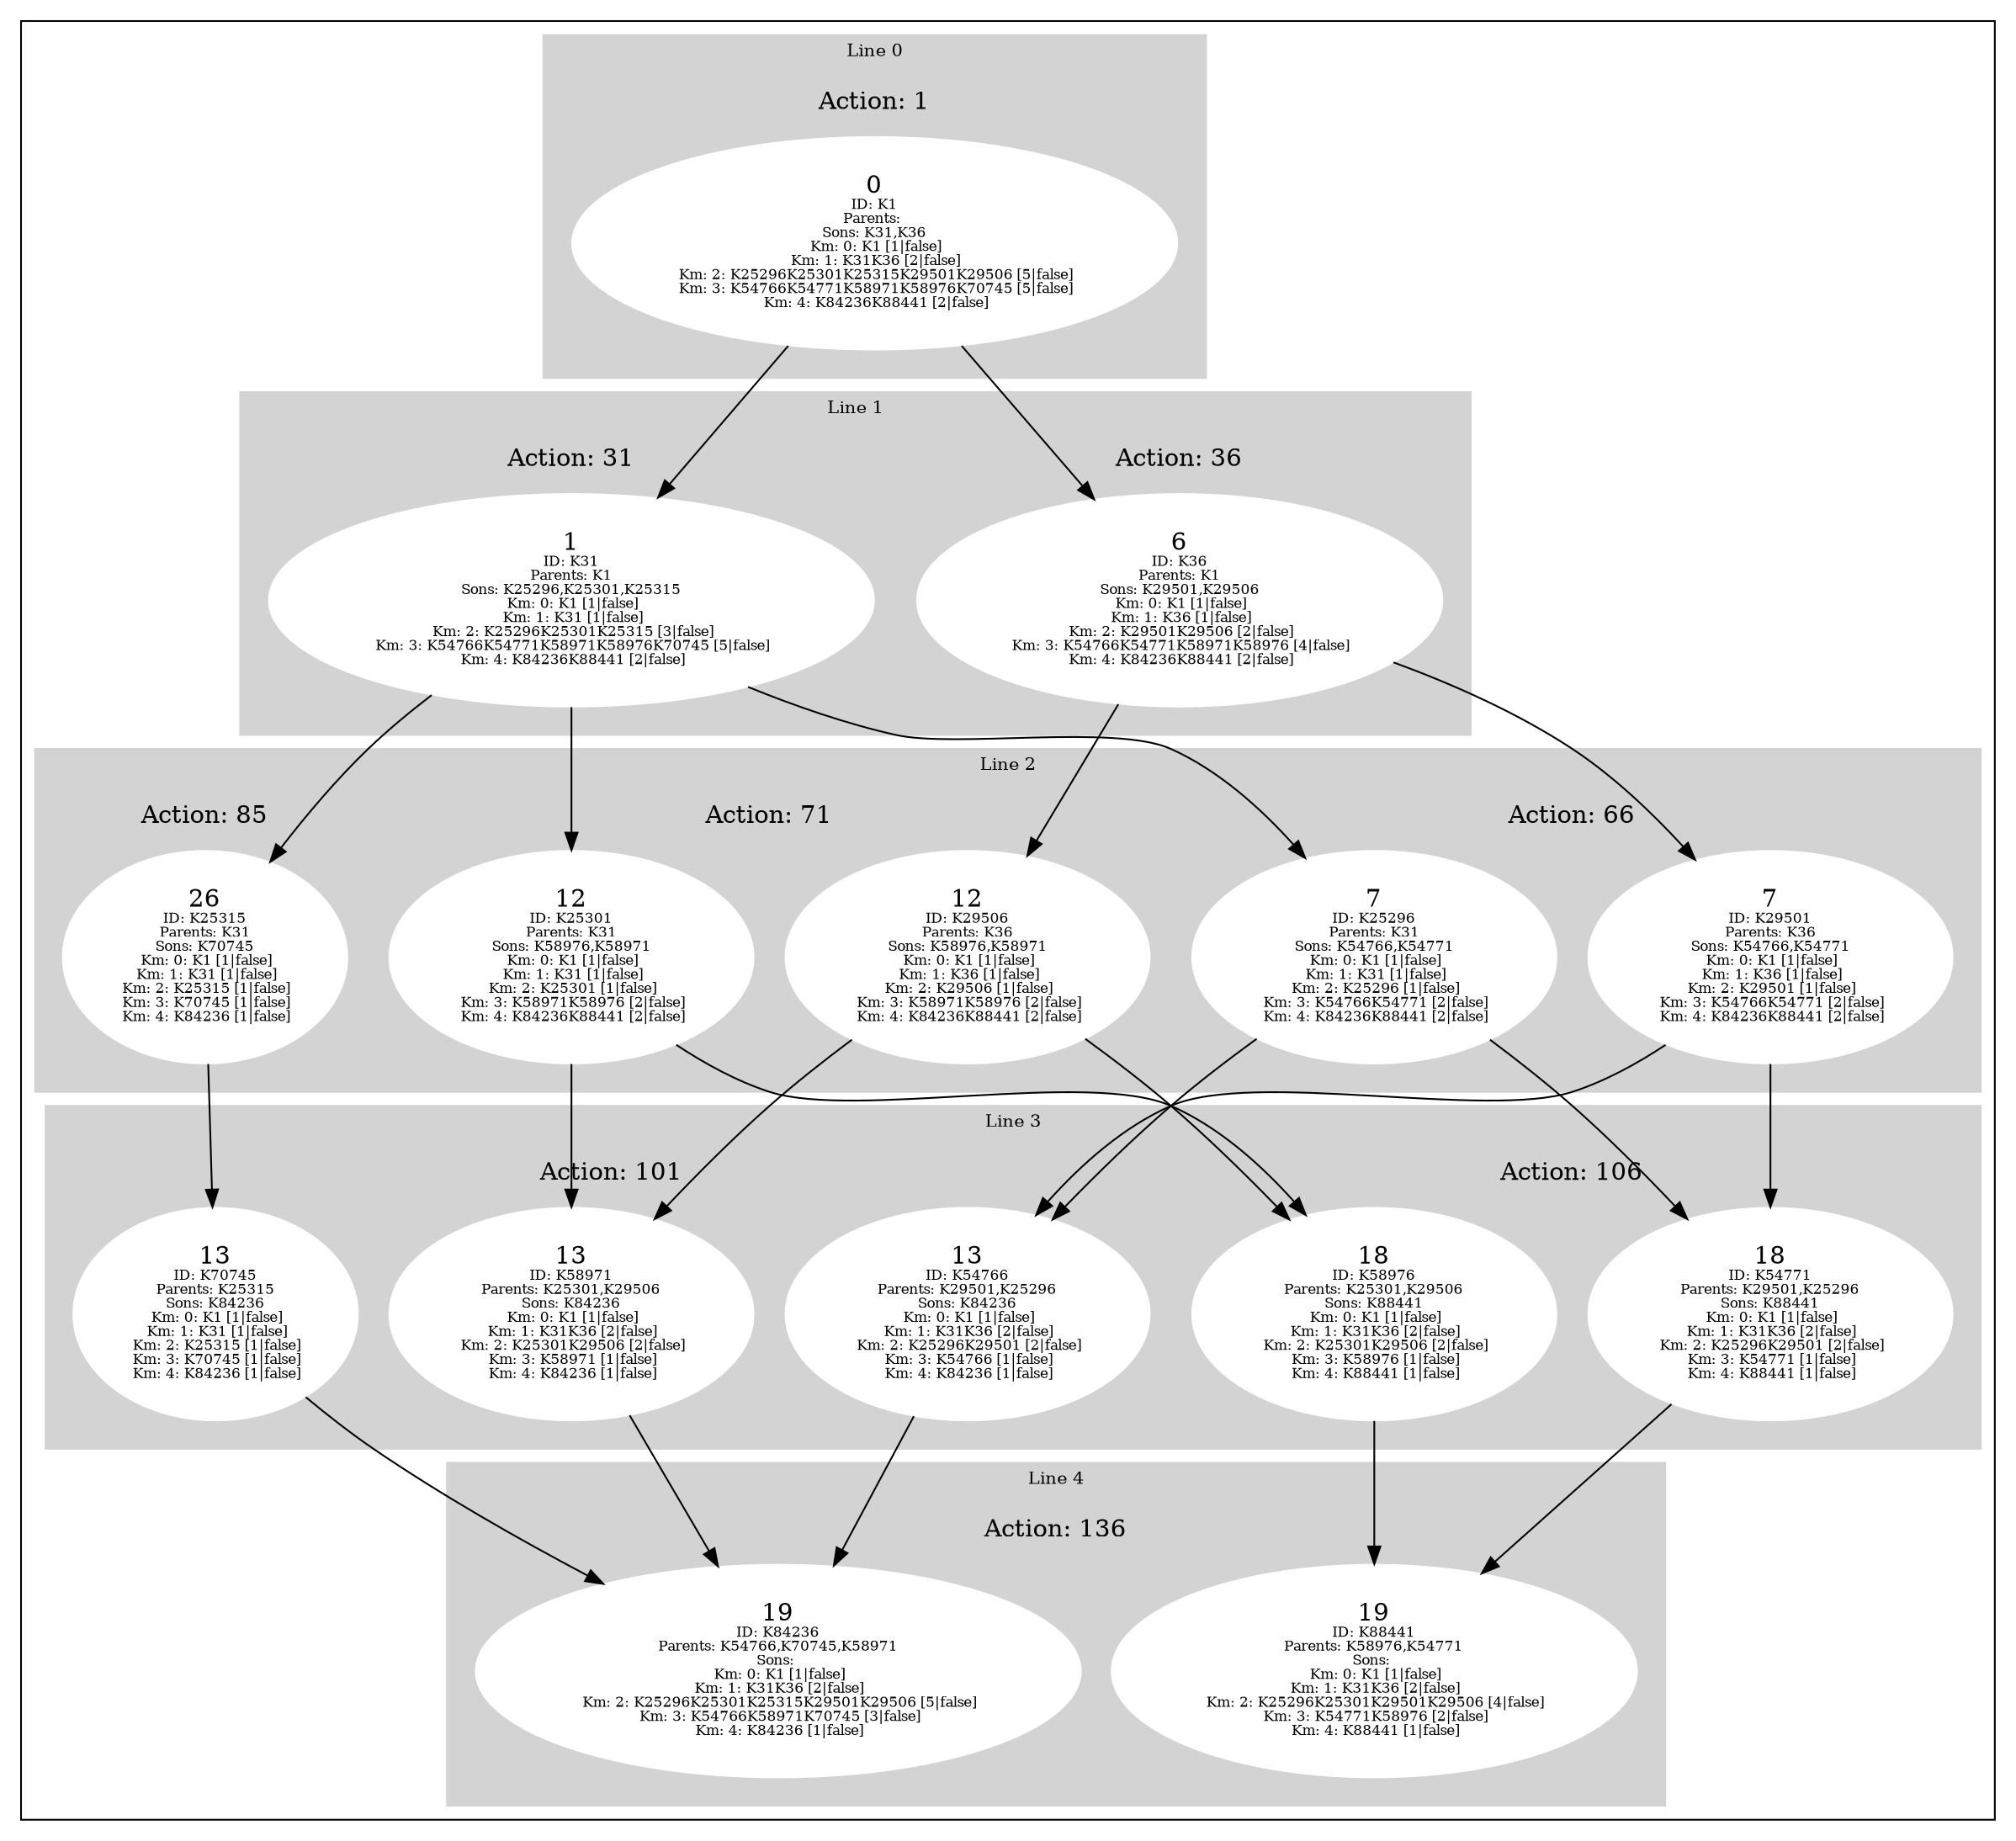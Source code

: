 digraph G {
subgraph cluster_info {
        subgraph cluster_0 {
        style=filled;
        color=lightgrey;
        node [style=filled,color=white];
        subgraph cluster_act_1 {
label = "Action: 1"step_K1 [label=<0<BR /><FONT POINT-SIZE="8">ID: K1</FONT><BR /><FONT POINT-SIZE="8">Parents: </FONT><BR /><FONT POINT-SIZE="8">Sons: K31,K36</FONT><BR /><FONT POINT-SIZE="8"> Km: 0: K1 [1|false]</FONT><BR /><FONT POINT-SIZE="8"> Km: 1: K31K36 [2|false]</FONT><BR /><FONT POINT-SIZE="8"> Km: 2: K25296K25301K25315K29501K29506 [5|false]</FONT><BR /><FONT POINT-SIZE="8"> Km: 3: K54766K54771K58971K58976K70745 [5|false]</FONT><BR /><FONT POINT-SIZE="8"> Km: 4: K84236K88441 [2|false]</FONT>>]
}

        fontsize="10"
        label = "Line 0";
        }

        subgraph cluster_4 {
        style=filled;
        color=lightgrey;
        node [style=filled,color=white];
        subgraph cluster_act_136 {
label = "Action: 136"step_K88441 [label=<19<BR /><FONT POINT-SIZE="8">ID: K88441</FONT><BR /><FONT POINT-SIZE="8">Parents: K58976,K54771</FONT><BR /><FONT POINT-SIZE="8">Sons: </FONT><BR /><FONT POINT-SIZE="8"> Km: 0: K1 [1|false]</FONT><BR /><FONT POINT-SIZE="8"> Km: 1: K31K36 [2|false]</FONT><BR /><FONT POINT-SIZE="8"> Km: 2: K25296K25301K29501K29506 [4|false]</FONT><BR /><FONT POINT-SIZE="8"> Km: 3: K54771K58976 [2|false]</FONT><BR /><FONT POINT-SIZE="8"> Km: 4: K88441 [1|false]</FONT>>]
step_K84236 [label=<19<BR /><FONT POINT-SIZE="8">ID: K84236</FONT><BR /><FONT POINT-SIZE="8">Parents: K54766,K70745,K58971</FONT><BR /><FONT POINT-SIZE="8">Sons: </FONT><BR /><FONT POINT-SIZE="8"> Km: 0: K1 [1|false]</FONT><BR /><FONT POINT-SIZE="8"> Km: 1: K31K36 [2|false]</FONT><BR /><FONT POINT-SIZE="8"> Km: 2: K25296K25301K25315K29501K29506 [5|false]</FONT><BR /><FONT POINT-SIZE="8"> Km: 3: K54766K58971K70745 [3|false]</FONT><BR /><FONT POINT-SIZE="8"> Km: 4: K84236 [1|false]</FONT>>]
}
subgraph cluster_act_136 {
label = "Action: 136"step_K88441 [label=<19<BR /><FONT POINT-SIZE="8">ID: K88441</FONT><BR /><FONT POINT-SIZE="8">Parents: K58976,K54771</FONT><BR /><FONT POINT-SIZE="8">Sons: </FONT><BR /><FONT POINT-SIZE="8"> Km: 0: K1 [1|false]</FONT><BR /><FONT POINT-SIZE="8"> Km: 1: K31K36 [2|false]</FONT><BR /><FONT POINT-SIZE="8"> Km: 2: K25296K25301K29501K29506 [4|false]</FONT><BR /><FONT POINT-SIZE="8"> Km: 3: K54771K58976 [2|false]</FONT><BR /><FONT POINT-SIZE="8"> Km: 4: K88441 [1|false]</FONT>>]
step_K84236 [label=<19<BR /><FONT POINT-SIZE="8">ID: K84236</FONT><BR /><FONT POINT-SIZE="8">Parents: K54766,K70745,K58971</FONT><BR /><FONT POINT-SIZE="8">Sons: </FONT><BR /><FONT POINT-SIZE="8"> Km: 0: K1 [1|false]</FONT><BR /><FONT POINT-SIZE="8"> Km: 1: K31K36 [2|false]</FONT><BR /><FONT POINT-SIZE="8"> Km: 2: K25296K25301K25315K29501K29506 [5|false]</FONT><BR /><FONT POINT-SIZE="8"> Km: 3: K54766K58971K70745 [3|false]</FONT><BR /><FONT POINT-SIZE="8"> Km: 4: K84236 [1|false]</FONT>>]
}

        fontsize="10"
        label = "Line 4";
        }

        subgraph cluster_2 {
        style=filled;
        color=lightgrey;
        node [style=filled,color=white];
        subgraph cluster_act_66 {
label = "Action: 66"step_K29501 [label=<7<BR /><FONT POINT-SIZE="8">ID: K29501</FONT><BR /><FONT POINT-SIZE="8">Parents: K36</FONT><BR /><FONT POINT-SIZE="8">Sons: K54766,K54771</FONT><BR /><FONT POINT-SIZE="8"> Km: 0: K1 [1|false]</FONT><BR /><FONT POINT-SIZE="8"> Km: 1: K36 [1|false]</FONT><BR /><FONT POINT-SIZE="8"> Km: 2: K29501 [1|false]</FONT><BR /><FONT POINT-SIZE="8"> Km: 3: K54766K54771 [2|false]</FONT><BR /><FONT POINT-SIZE="8"> Km: 4: K84236K88441 [2|false]</FONT>>]
step_K25296 [label=<7<BR /><FONT POINT-SIZE="8">ID: K25296</FONT><BR /><FONT POINT-SIZE="8">Parents: K31</FONT><BR /><FONT POINT-SIZE="8">Sons: K54766,K54771</FONT><BR /><FONT POINT-SIZE="8"> Km: 0: K1 [1|false]</FONT><BR /><FONT POINT-SIZE="8"> Km: 1: K31 [1|false]</FONT><BR /><FONT POINT-SIZE="8"> Km: 2: K25296 [1|false]</FONT><BR /><FONT POINT-SIZE="8"> Km: 3: K54766K54771 [2|false]</FONT><BR /><FONT POINT-SIZE="8"> Km: 4: K84236K88441 [2|false]</FONT>>]
}
subgraph cluster_act_66 {
label = "Action: 66"step_K29501 [label=<7<BR /><FONT POINT-SIZE="8">ID: K29501</FONT><BR /><FONT POINT-SIZE="8">Parents: K36</FONT><BR /><FONT POINT-SIZE="8">Sons: K54766,K54771</FONT><BR /><FONT POINT-SIZE="8"> Km: 0: K1 [1|false]</FONT><BR /><FONT POINT-SIZE="8"> Km: 1: K36 [1|false]</FONT><BR /><FONT POINT-SIZE="8"> Km: 2: K29501 [1|false]</FONT><BR /><FONT POINT-SIZE="8"> Km: 3: K54766K54771 [2|false]</FONT><BR /><FONT POINT-SIZE="8"> Km: 4: K84236K88441 [2|false]</FONT>>]
step_K25296 [label=<7<BR /><FONT POINT-SIZE="8">ID: K25296</FONT><BR /><FONT POINT-SIZE="8">Parents: K31</FONT><BR /><FONT POINT-SIZE="8">Sons: K54766,K54771</FONT><BR /><FONT POINT-SIZE="8"> Km: 0: K1 [1|false]</FONT><BR /><FONT POINT-SIZE="8"> Km: 1: K31 [1|false]</FONT><BR /><FONT POINT-SIZE="8"> Km: 2: K25296 [1|false]</FONT><BR /><FONT POINT-SIZE="8"> Km: 3: K54766K54771 [2|false]</FONT><BR /><FONT POINT-SIZE="8"> Km: 4: K84236K88441 [2|false]</FONT>>]
}
subgraph cluster_act_71 {
label = "Action: 71"step_K25301 [label=<12<BR /><FONT POINT-SIZE="8">ID: K25301</FONT><BR /><FONT POINT-SIZE="8">Parents: K31</FONT><BR /><FONT POINT-SIZE="8">Sons: K58976,K58971</FONT><BR /><FONT POINT-SIZE="8"> Km: 0: K1 [1|false]</FONT><BR /><FONT POINT-SIZE="8"> Km: 1: K31 [1|false]</FONT><BR /><FONT POINT-SIZE="8"> Km: 2: K25301 [1|false]</FONT><BR /><FONT POINT-SIZE="8"> Km: 3: K58971K58976 [2|false]</FONT><BR /><FONT POINT-SIZE="8"> Km: 4: K84236K88441 [2|false]</FONT>>]
step_K29506 [label=<12<BR /><FONT POINT-SIZE="8">ID: K29506</FONT><BR /><FONT POINT-SIZE="8">Parents: K36</FONT><BR /><FONT POINT-SIZE="8">Sons: K58976,K58971</FONT><BR /><FONT POINT-SIZE="8"> Km: 0: K1 [1|false]</FONT><BR /><FONT POINT-SIZE="8"> Km: 1: K36 [1|false]</FONT><BR /><FONT POINT-SIZE="8"> Km: 2: K29506 [1|false]</FONT><BR /><FONT POINT-SIZE="8"> Km: 3: K58971K58976 [2|false]</FONT><BR /><FONT POINT-SIZE="8"> Km: 4: K84236K88441 [2|false]</FONT>>]
}
subgraph cluster_act_71 {
label = "Action: 71"step_K25301 [label=<12<BR /><FONT POINT-SIZE="8">ID: K25301</FONT><BR /><FONT POINT-SIZE="8">Parents: K31</FONT><BR /><FONT POINT-SIZE="8">Sons: K58976,K58971</FONT><BR /><FONT POINT-SIZE="8"> Km: 0: K1 [1|false]</FONT><BR /><FONT POINT-SIZE="8"> Km: 1: K31 [1|false]</FONT><BR /><FONT POINT-SIZE="8"> Km: 2: K25301 [1|false]</FONT><BR /><FONT POINT-SIZE="8"> Km: 3: K58971K58976 [2|false]</FONT><BR /><FONT POINT-SIZE="8"> Km: 4: K84236K88441 [2|false]</FONT>>]
step_K29506 [label=<12<BR /><FONT POINT-SIZE="8">ID: K29506</FONT><BR /><FONT POINT-SIZE="8">Parents: K36</FONT><BR /><FONT POINT-SIZE="8">Sons: K58976,K58971</FONT><BR /><FONT POINT-SIZE="8"> Km: 0: K1 [1|false]</FONT><BR /><FONT POINT-SIZE="8"> Km: 1: K36 [1|false]</FONT><BR /><FONT POINT-SIZE="8"> Km: 2: K29506 [1|false]</FONT><BR /><FONT POINT-SIZE="8"> Km: 3: K58971K58976 [2|false]</FONT><BR /><FONT POINT-SIZE="8"> Km: 4: K84236K88441 [2|false]</FONT>>]
}
subgraph cluster_act_85 {
label = "Action: 85"step_K25315 [label=<26<BR /><FONT POINT-SIZE="8">ID: K25315</FONT><BR /><FONT POINT-SIZE="8">Parents: K31</FONT><BR /><FONT POINT-SIZE="8">Sons: K70745</FONT><BR /><FONT POINT-SIZE="8"> Km: 0: K1 [1|false]</FONT><BR /><FONT POINT-SIZE="8"> Km: 1: K31 [1|false]</FONT><BR /><FONT POINT-SIZE="8"> Km: 2: K25315 [1|false]</FONT><BR /><FONT POINT-SIZE="8"> Km: 3: K70745 [1|false]</FONT><BR /><FONT POINT-SIZE="8"> Km: 4: K84236 [1|false]</FONT>>]
}

        fontsize="10"
        label = "Line 2";
        }

        subgraph cluster_3 {
        style=filled;
        color=lightgrey;
        node [style=filled,color=white];
        subgraph cluster_act_101 {
label = "Action: 101"step_K54766 [label=<13<BR /><FONT POINT-SIZE="8">ID: K54766</FONT><BR /><FONT POINT-SIZE="8">Parents: K29501,K25296</FONT><BR /><FONT POINT-SIZE="8">Sons: K84236</FONT><BR /><FONT POINT-SIZE="8"> Km: 0: K1 [1|false]</FONT><BR /><FONT POINT-SIZE="8"> Km: 1: K31K36 [2|false]</FONT><BR /><FONT POINT-SIZE="8"> Km: 2: K25296K29501 [2|false]</FONT><BR /><FONT POINT-SIZE="8"> Km: 3: K54766 [1|false]</FONT><BR /><FONT POINT-SIZE="8"> Km: 4: K84236 [1|false]</FONT>>]
step_K70745 [label=<13<BR /><FONT POINT-SIZE="8">ID: K70745</FONT><BR /><FONT POINT-SIZE="8">Parents: K25315</FONT><BR /><FONT POINT-SIZE="8">Sons: K84236</FONT><BR /><FONT POINT-SIZE="8"> Km: 0: K1 [1|false]</FONT><BR /><FONT POINT-SIZE="8"> Km: 1: K31 [1|false]</FONT><BR /><FONT POINT-SIZE="8"> Km: 2: K25315 [1|false]</FONT><BR /><FONT POINT-SIZE="8"> Km: 3: K70745 [1|false]</FONT><BR /><FONT POINT-SIZE="8"> Km: 4: K84236 [1|false]</FONT>>]
step_K58971 [label=<13<BR /><FONT POINT-SIZE="8">ID: K58971</FONT><BR /><FONT POINT-SIZE="8">Parents: K25301,K29506</FONT><BR /><FONT POINT-SIZE="8">Sons: K84236</FONT><BR /><FONT POINT-SIZE="8"> Km: 0: K1 [1|false]</FONT><BR /><FONT POINT-SIZE="8"> Km: 1: K31K36 [2|false]</FONT><BR /><FONT POINT-SIZE="8"> Km: 2: K25301K29506 [2|false]</FONT><BR /><FONT POINT-SIZE="8"> Km: 3: K58971 [1|false]</FONT><BR /><FONT POINT-SIZE="8"> Km: 4: K84236 [1|false]</FONT>>]
}
subgraph cluster_act_101 {
label = "Action: 101"step_K54766 [label=<13<BR /><FONT POINT-SIZE="8">ID: K54766</FONT><BR /><FONT POINT-SIZE="8">Parents: K29501,K25296</FONT><BR /><FONT POINT-SIZE="8">Sons: K84236</FONT><BR /><FONT POINT-SIZE="8"> Km: 0: K1 [1|false]</FONT><BR /><FONT POINT-SIZE="8"> Km: 1: K31K36 [2|false]</FONT><BR /><FONT POINT-SIZE="8"> Km: 2: K25296K29501 [2|false]</FONT><BR /><FONT POINT-SIZE="8"> Km: 3: K54766 [1|false]</FONT><BR /><FONT POINT-SIZE="8"> Km: 4: K84236 [1|false]</FONT>>]
step_K70745 [label=<13<BR /><FONT POINT-SIZE="8">ID: K70745</FONT><BR /><FONT POINT-SIZE="8">Parents: K25315</FONT><BR /><FONT POINT-SIZE="8">Sons: K84236</FONT><BR /><FONT POINT-SIZE="8"> Km: 0: K1 [1|false]</FONT><BR /><FONT POINT-SIZE="8"> Km: 1: K31 [1|false]</FONT><BR /><FONT POINT-SIZE="8"> Km: 2: K25315 [1|false]</FONT><BR /><FONT POINT-SIZE="8"> Km: 3: K70745 [1|false]</FONT><BR /><FONT POINT-SIZE="8"> Km: 4: K84236 [1|false]</FONT>>]
step_K58971 [label=<13<BR /><FONT POINT-SIZE="8">ID: K58971</FONT><BR /><FONT POINT-SIZE="8">Parents: K25301,K29506</FONT><BR /><FONT POINT-SIZE="8">Sons: K84236</FONT><BR /><FONT POINT-SIZE="8"> Km: 0: K1 [1|false]</FONT><BR /><FONT POINT-SIZE="8"> Km: 1: K31K36 [2|false]</FONT><BR /><FONT POINT-SIZE="8"> Km: 2: K25301K29506 [2|false]</FONT><BR /><FONT POINT-SIZE="8"> Km: 3: K58971 [1|false]</FONT><BR /><FONT POINT-SIZE="8"> Km: 4: K84236 [1|false]</FONT>>]
}
subgraph cluster_act_106 {
label = "Action: 106"step_K58976 [label=<18<BR /><FONT POINT-SIZE="8">ID: K58976</FONT><BR /><FONT POINT-SIZE="8">Parents: K25301,K29506</FONT><BR /><FONT POINT-SIZE="8">Sons: K88441</FONT><BR /><FONT POINT-SIZE="8"> Km: 0: K1 [1|false]</FONT><BR /><FONT POINT-SIZE="8"> Km: 1: K31K36 [2|false]</FONT><BR /><FONT POINT-SIZE="8"> Km: 2: K25301K29506 [2|false]</FONT><BR /><FONT POINT-SIZE="8"> Km: 3: K58976 [1|false]</FONT><BR /><FONT POINT-SIZE="8"> Km: 4: K88441 [1|false]</FONT>>]
step_K54771 [label=<18<BR /><FONT POINT-SIZE="8">ID: K54771</FONT><BR /><FONT POINT-SIZE="8">Parents: K29501,K25296</FONT><BR /><FONT POINT-SIZE="8">Sons: K88441</FONT><BR /><FONT POINT-SIZE="8"> Km: 0: K1 [1|false]</FONT><BR /><FONT POINT-SIZE="8"> Km: 1: K31K36 [2|false]</FONT><BR /><FONT POINT-SIZE="8"> Km: 2: K25296K29501 [2|false]</FONT><BR /><FONT POINT-SIZE="8"> Km: 3: K54771 [1|false]</FONT><BR /><FONT POINT-SIZE="8"> Km: 4: K88441 [1|false]</FONT>>]
}
subgraph cluster_act_106 {
label = "Action: 106"step_K58976 [label=<18<BR /><FONT POINT-SIZE="8">ID: K58976</FONT><BR /><FONT POINT-SIZE="8">Parents: K25301,K29506</FONT><BR /><FONT POINT-SIZE="8">Sons: K88441</FONT><BR /><FONT POINT-SIZE="8"> Km: 0: K1 [1|false]</FONT><BR /><FONT POINT-SIZE="8"> Km: 1: K31K36 [2|false]</FONT><BR /><FONT POINT-SIZE="8"> Km: 2: K25301K29506 [2|false]</FONT><BR /><FONT POINT-SIZE="8"> Km: 3: K58976 [1|false]</FONT><BR /><FONT POINT-SIZE="8"> Km: 4: K88441 [1|false]</FONT>>]
step_K54771 [label=<18<BR /><FONT POINT-SIZE="8">ID: K54771</FONT><BR /><FONT POINT-SIZE="8">Parents: K29501,K25296</FONT><BR /><FONT POINT-SIZE="8">Sons: K88441</FONT><BR /><FONT POINT-SIZE="8"> Km: 0: K1 [1|false]</FONT><BR /><FONT POINT-SIZE="8"> Km: 1: K31K36 [2|false]</FONT><BR /><FONT POINT-SIZE="8"> Km: 2: K25296K29501 [2|false]</FONT><BR /><FONT POINT-SIZE="8"> Km: 3: K54771 [1|false]</FONT><BR /><FONT POINT-SIZE="8"> Km: 4: K88441 [1|false]</FONT>>]
}
subgraph cluster_act_101 {
label = "Action: 101"step_K54766 [label=<13<BR /><FONT POINT-SIZE="8">ID: K54766</FONT><BR /><FONT POINT-SIZE="8">Parents: K29501,K25296</FONT><BR /><FONT POINT-SIZE="8">Sons: K84236</FONT><BR /><FONT POINT-SIZE="8"> Km: 0: K1 [1|false]</FONT><BR /><FONT POINT-SIZE="8"> Km: 1: K31K36 [2|false]</FONT><BR /><FONT POINT-SIZE="8"> Km: 2: K25296K29501 [2|false]</FONT><BR /><FONT POINT-SIZE="8"> Km: 3: K54766 [1|false]</FONT><BR /><FONT POINT-SIZE="8"> Km: 4: K84236 [1|false]</FONT>>]
step_K70745 [label=<13<BR /><FONT POINT-SIZE="8">ID: K70745</FONT><BR /><FONT POINT-SIZE="8">Parents: K25315</FONT><BR /><FONT POINT-SIZE="8">Sons: K84236</FONT><BR /><FONT POINT-SIZE="8"> Km: 0: K1 [1|false]</FONT><BR /><FONT POINT-SIZE="8"> Km: 1: K31 [1|false]</FONT><BR /><FONT POINT-SIZE="8"> Km: 2: K25315 [1|false]</FONT><BR /><FONT POINT-SIZE="8"> Km: 3: K70745 [1|false]</FONT><BR /><FONT POINT-SIZE="8"> Km: 4: K84236 [1|false]</FONT>>]
step_K58971 [label=<13<BR /><FONT POINT-SIZE="8">ID: K58971</FONT><BR /><FONT POINT-SIZE="8">Parents: K25301,K29506</FONT><BR /><FONT POINT-SIZE="8">Sons: K84236</FONT><BR /><FONT POINT-SIZE="8"> Km: 0: K1 [1|false]</FONT><BR /><FONT POINT-SIZE="8"> Km: 1: K31K36 [2|false]</FONT><BR /><FONT POINT-SIZE="8"> Km: 2: K25301K29506 [2|false]</FONT><BR /><FONT POINT-SIZE="8"> Km: 3: K58971 [1|false]</FONT><BR /><FONT POINT-SIZE="8"> Km: 4: K84236 [1|false]</FONT>>]
}

        fontsize="10"
        label = "Line 3";
        }

        subgraph cluster_1 {
        style=filled;
        color=lightgrey;
        node [style=filled,color=white];
        subgraph cluster_act_31 {
label = "Action: 31"step_K31 [label=<1<BR /><FONT POINT-SIZE="8">ID: K31</FONT><BR /><FONT POINT-SIZE="8">Parents: K1</FONT><BR /><FONT POINT-SIZE="8">Sons: K25296,K25301,K25315</FONT><BR /><FONT POINT-SIZE="8"> Km: 0: K1 [1|false]</FONT><BR /><FONT POINT-SIZE="8"> Km: 1: K31 [1|false]</FONT><BR /><FONT POINT-SIZE="8"> Km: 2: K25296K25301K25315 [3|false]</FONT><BR /><FONT POINT-SIZE="8"> Km: 3: K54766K54771K58971K58976K70745 [5|false]</FONT><BR /><FONT POINT-SIZE="8"> Km: 4: K84236K88441 [2|false]</FONT>>]
}
subgraph cluster_act_36 {
label = "Action: 36"step_K36 [label=<6<BR /><FONT POINT-SIZE="8">ID: K36</FONT><BR /><FONT POINT-SIZE="8">Parents: K1</FONT><BR /><FONT POINT-SIZE="8">Sons: K29501,K29506</FONT><BR /><FONT POINT-SIZE="8"> Km: 0: K1 [1|false]</FONT><BR /><FONT POINT-SIZE="8"> Km: 1: K36 [1|false]</FONT><BR /><FONT POINT-SIZE="8"> Km: 2: K29501K29506 [2|false]</FONT><BR /><FONT POINT-SIZE="8"> Km: 3: K54766K54771K58971K58976 [4|false]</FONT><BR /><FONT POINT-SIZE="8"> Km: 4: K84236K88441 [2|false]</FONT>>]
}

        fontsize="10"
        label = "Line 1";
        }
step_K31 -> step_K25301; 
step_K25296 -> step_K54766; 
step_K25301 -> step_K58971; 
step_K36 -> step_K29501; 
step_K31 -> step_K25315; 
step_K54766 -> step_K84236; 
step_K58971 -> step_K84236; 
step_K54771 -> step_K88441; 
step_K31 -> step_K25296; 
step_K29501 -> step_K54771; 
step_K25301 -> step_K58976; 
step_K1 -> step_K31; 
step_K36 -> step_K29506; 
step_K29501 -> step_K54766; 
step_K25296 -> step_K54771; 
step_K1 -> step_K36; 
step_K25315 -> step_K70745; 
step_K29506 -> step_K58971; 
step_K70745 -> step_K84236; 
step_K29506 -> step_K58976; 
step_K58976 -> step_K88441; 
}}
